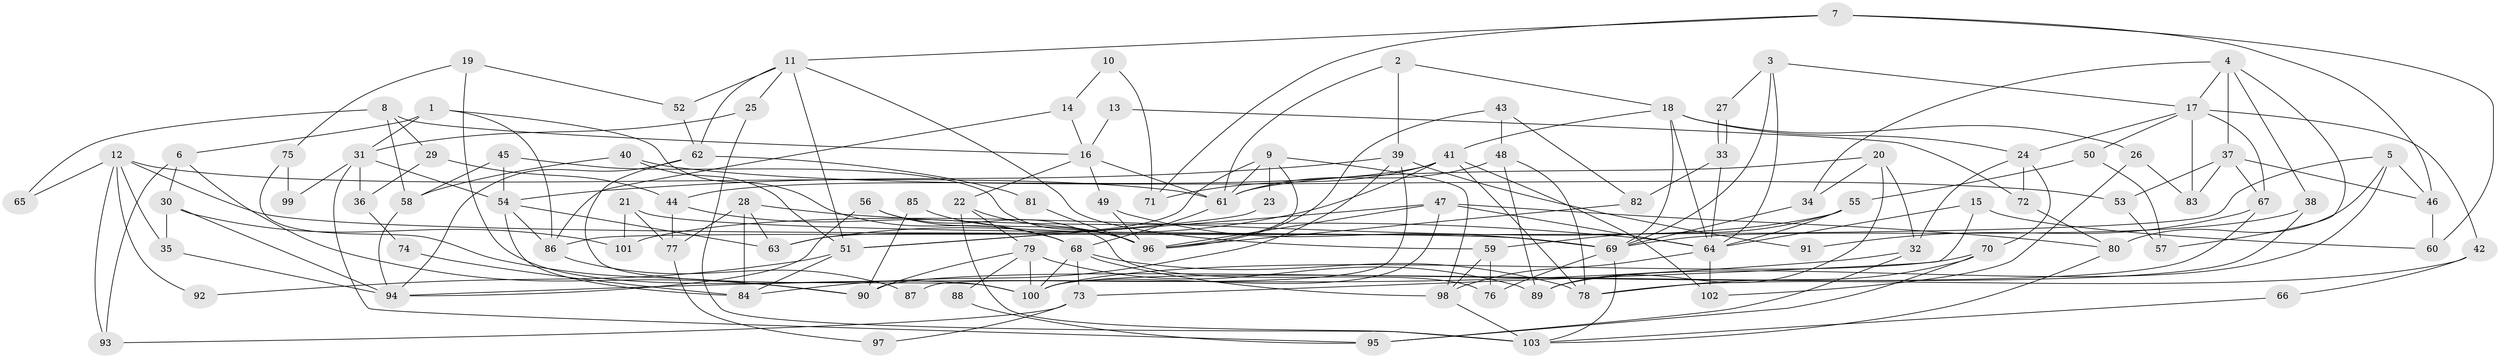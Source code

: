 // coarse degree distribution, {4: 0.15151515151515152, 7: 0.06060606060606061, 11: 0.030303030303030304, 10: 0.06060606060606061, 6: 0.12121212121212122, 5: 0.15151515151515152, 9: 0.015151515151515152, 2: 0.12121212121212122, 8: 0.06060606060606061, 3: 0.22727272727272727}
// Generated by graph-tools (version 1.1) at 2025/41/03/06/25 10:41:56]
// undirected, 103 vertices, 206 edges
graph export_dot {
graph [start="1"]
  node [color=gray90,style=filled];
  1;
  2;
  3;
  4;
  5;
  6;
  7;
  8;
  9;
  10;
  11;
  12;
  13;
  14;
  15;
  16;
  17;
  18;
  19;
  20;
  21;
  22;
  23;
  24;
  25;
  26;
  27;
  28;
  29;
  30;
  31;
  32;
  33;
  34;
  35;
  36;
  37;
  38;
  39;
  40;
  41;
  42;
  43;
  44;
  45;
  46;
  47;
  48;
  49;
  50;
  51;
  52;
  53;
  54;
  55;
  56;
  57;
  58;
  59;
  60;
  61;
  62;
  63;
  64;
  65;
  66;
  67;
  68;
  69;
  70;
  71;
  72;
  73;
  74;
  75;
  76;
  77;
  78;
  79;
  80;
  81;
  82;
  83;
  84;
  85;
  86;
  87;
  88;
  89;
  90;
  91;
  92;
  93;
  94;
  95;
  96;
  97;
  98;
  99;
  100;
  101;
  102;
  103;
  1 -- 68;
  1 -- 86;
  1 -- 6;
  1 -- 31;
  2 -- 61;
  2 -- 18;
  2 -- 39;
  3 -- 17;
  3 -- 64;
  3 -- 27;
  3 -- 69;
  4 -- 34;
  4 -- 17;
  4 -- 37;
  4 -- 38;
  4 -- 57;
  5 -- 80;
  5 -- 89;
  5 -- 46;
  5 -- 86;
  6 -- 30;
  6 -- 90;
  6 -- 93;
  7 -- 46;
  7 -- 60;
  7 -- 11;
  7 -- 71;
  8 -- 58;
  8 -- 16;
  8 -- 29;
  8 -- 65;
  9 -- 61;
  9 -- 63;
  9 -- 23;
  9 -- 96;
  9 -- 98;
  10 -- 71;
  10 -- 14;
  11 -- 62;
  11 -- 25;
  11 -- 51;
  11 -- 52;
  11 -- 59;
  12 -- 69;
  12 -- 61;
  12 -- 35;
  12 -- 65;
  12 -- 92;
  12 -- 93;
  13 -- 16;
  13 -- 72;
  14 -- 86;
  14 -- 16;
  15 -- 64;
  15 -- 73;
  15 -- 60;
  16 -- 61;
  16 -- 49;
  16 -- 22;
  17 -- 67;
  17 -- 24;
  17 -- 42;
  17 -- 50;
  17 -- 83;
  18 -- 69;
  18 -- 64;
  18 -- 24;
  18 -- 26;
  18 -- 41;
  19 -- 100;
  19 -- 52;
  19 -- 75;
  20 -- 61;
  20 -- 89;
  20 -- 32;
  20 -- 34;
  21 -- 69;
  21 -- 77;
  21 -- 101;
  22 -- 103;
  22 -- 79;
  22 -- 96;
  23 -- 51;
  24 -- 32;
  24 -- 70;
  24 -- 72;
  25 -- 31;
  25 -- 103;
  26 -- 102;
  26 -- 83;
  27 -- 33;
  27 -- 33;
  28 -- 63;
  28 -- 64;
  28 -- 77;
  28 -- 84;
  29 -- 44;
  29 -- 36;
  30 -- 35;
  30 -- 101;
  30 -- 94;
  31 -- 54;
  31 -- 36;
  31 -- 95;
  31 -- 99;
  32 -- 94;
  32 -- 95;
  33 -- 64;
  33 -- 82;
  34 -- 69;
  35 -- 94;
  36 -- 74;
  37 -- 83;
  37 -- 46;
  37 -- 53;
  37 -- 67;
  38 -- 100;
  38 -- 69;
  39 -- 54;
  39 -- 84;
  39 -- 87;
  39 -- 91;
  40 -- 51;
  40 -- 53;
  40 -- 58;
  41 -- 78;
  41 -- 44;
  41 -- 63;
  41 -- 71;
  41 -- 102;
  42 -- 78;
  42 -- 66;
  43 -- 96;
  43 -- 82;
  43 -- 48;
  44 -- 68;
  44 -- 77;
  45 -- 96;
  45 -- 58;
  45 -- 54;
  46 -- 60;
  47 -- 96;
  47 -- 51;
  47 -- 64;
  47 -- 80;
  47 -- 100;
  48 -- 78;
  48 -- 61;
  48 -- 89;
  49 -- 69;
  49 -- 96;
  50 -- 55;
  50 -- 57;
  51 -- 84;
  51 -- 92;
  52 -- 62;
  53 -- 57;
  54 -- 84;
  54 -- 63;
  54 -- 86;
  55 -- 59;
  55 -- 64;
  55 -- 101;
  56 -- 68;
  56 -- 76;
  56 -- 94;
  58 -- 94;
  59 -- 98;
  59 -- 76;
  61 -- 68;
  62 -- 100;
  62 -- 94;
  62 -- 81;
  64 -- 98;
  64 -- 102;
  66 -- 103;
  67 -- 90;
  67 -- 91;
  68 -- 100;
  68 -- 98;
  68 -- 73;
  68 -- 78;
  69 -- 76;
  69 -- 103;
  70 -- 95;
  70 -- 78;
  70 -- 100;
  72 -- 80;
  73 -- 93;
  73 -- 97;
  74 -- 84;
  75 -- 90;
  75 -- 99;
  77 -- 97;
  79 -- 100;
  79 -- 88;
  79 -- 89;
  79 -- 90;
  80 -- 103;
  81 -- 96;
  82 -- 96;
  85 -- 90;
  85 -- 96;
  86 -- 87;
  88 -- 95;
  98 -- 103;
}
